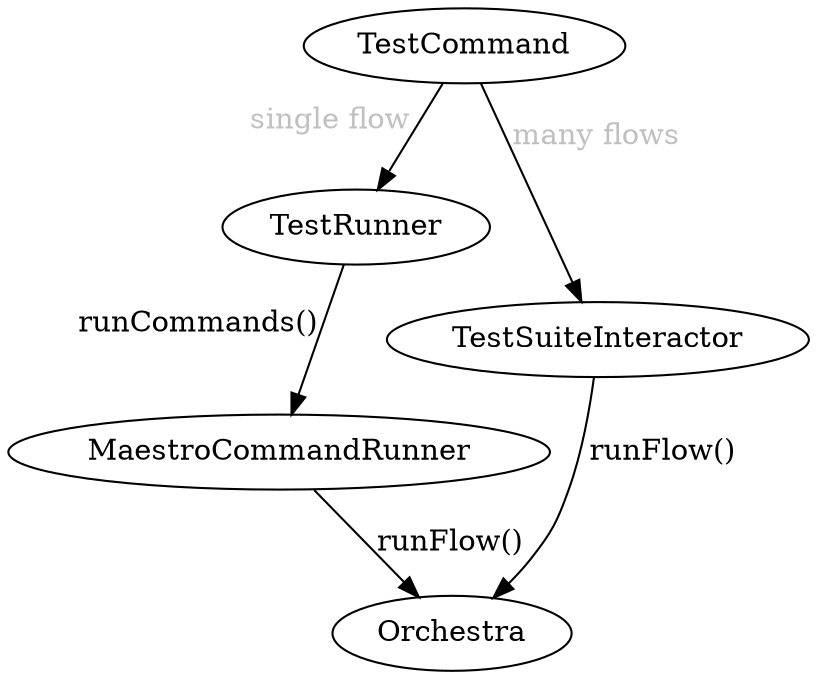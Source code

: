 digraph {
    TestCommand;
    
    TestCommand -> TestRunner [xlabel = "single flow"; fontcolor = grey;];
    TestRunner -> MaestroCommandRunner [xlabel = "runCommands()";];
    MaestroCommandRunner -> Orchestra [label = "runFlow()";];
    
    TestCommand -> TestSuiteInteractor [label = "many flows"; fontcolor = grey;];
    TestSuiteInteractor -> Orchestra [label = "runFlow()"; tooltip = "This edge connects node A to node B";];
}
